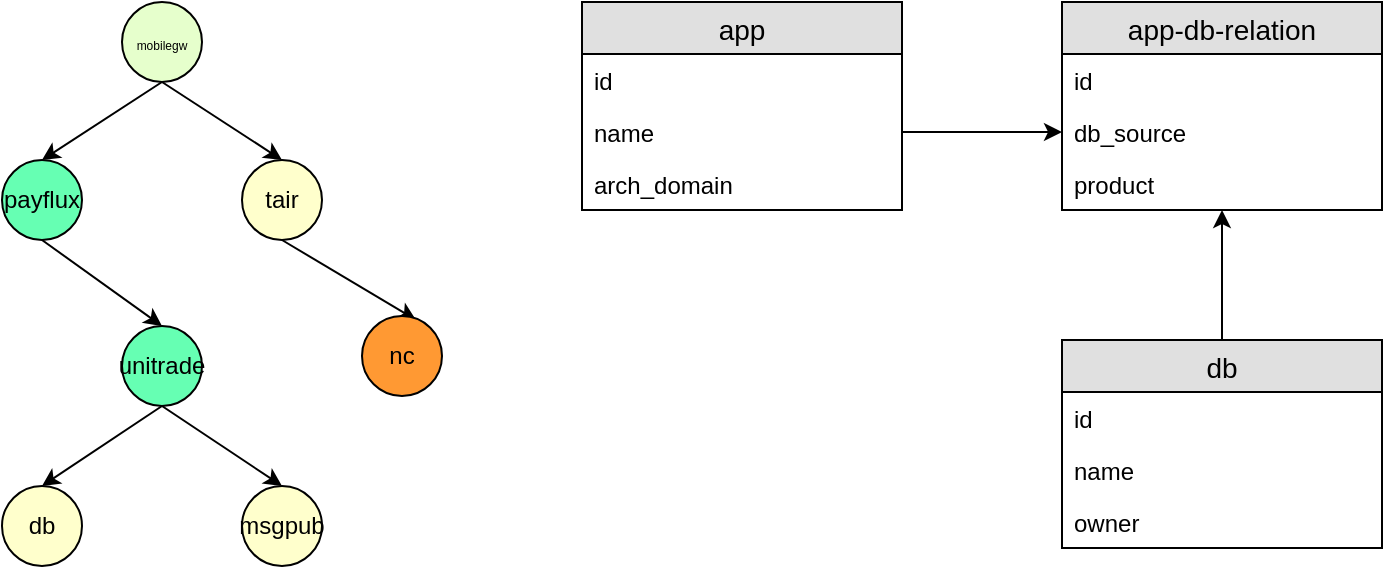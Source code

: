 <mxfile pages="1" version="11.2.5" type="github"><diagram id="Tp7v_etHyiBewUiMCJte" name="Page-1"><mxGraphModel dx="1307" dy="742" grid="1" gridSize="10" guides="1" tooltips="1" connect="1" arrows="1" fold="1" page="1" pageScale="1" pageWidth="827" pageHeight="1169" math="0" shadow="0"><root><mxCell id="0"/><mxCell id="1" parent="0"/><mxCell id="q-39iIVSCnKI8n1aJxnr-1" value="app" style="swimlane;fontStyle=0;childLayout=stackLayout;horizontal=1;startSize=26;fillColor=#e0e0e0;horizontalStack=0;resizeParent=1;resizeParentMax=0;resizeLast=0;collapsible=1;marginBottom=0;swimlaneFillColor=#ffffff;align=center;fontSize=14;" vertex="1" parent="1"><mxGeometry x="350" y="167" width="160" height="104" as="geometry"/></mxCell><mxCell id="q-39iIVSCnKI8n1aJxnr-2" value="id" style="text;strokeColor=none;fillColor=none;spacingLeft=4;spacingRight=4;overflow=hidden;rotatable=0;points=[[0,0.5],[1,0.5]];portConstraint=eastwest;fontSize=12;" vertex="1" parent="q-39iIVSCnKI8n1aJxnr-1"><mxGeometry y="26" width="160" height="26" as="geometry"/></mxCell><mxCell id="q-39iIVSCnKI8n1aJxnr-3" value="name" style="text;strokeColor=none;fillColor=none;spacingLeft=4;spacingRight=4;overflow=hidden;rotatable=0;points=[[0,0.5],[1,0.5]];portConstraint=eastwest;fontSize=12;" vertex="1" parent="q-39iIVSCnKI8n1aJxnr-1"><mxGeometry y="52" width="160" height="26" as="geometry"/></mxCell><mxCell id="q-39iIVSCnKI8n1aJxnr-4" value="arch_domain" style="text;strokeColor=none;fillColor=none;spacingLeft=4;spacingRight=4;overflow=hidden;rotatable=0;points=[[0,0.5],[1,0.5]];portConstraint=eastwest;fontSize=12;" vertex="1" parent="q-39iIVSCnKI8n1aJxnr-1"><mxGeometry y="78" width="160" height="26" as="geometry"/></mxCell><mxCell id="q-39iIVSCnKI8n1aJxnr-5" value="app-db-relation" style="swimlane;fontStyle=0;childLayout=stackLayout;horizontal=1;startSize=26;fillColor=#e0e0e0;horizontalStack=0;resizeParent=1;resizeParentMax=0;resizeLast=0;collapsible=1;marginBottom=0;swimlaneFillColor=#ffffff;align=center;fontSize=14;" vertex="1" parent="1"><mxGeometry x="590" y="167" width="160" height="104" as="geometry"/></mxCell><mxCell id="q-39iIVSCnKI8n1aJxnr-6" value="id" style="text;strokeColor=none;fillColor=none;spacingLeft=4;spacingRight=4;overflow=hidden;rotatable=0;points=[[0,0.5],[1,0.5]];portConstraint=eastwest;fontSize=12;" vertex="1" parent="q-39iIVSCnKI8n1aJxnr-5"><mxGeometry y="26" width="160" height="26" as="geometry"/></mxCell><mxCell id="q-39iIVSCnKI8n1aJxnr-7" value="db_source" style="text;strokeColor=none;fillColor=none;spacingLeft=4;spacingRight=4;overflow=hidden;rotatable=0;points=[[0,0.5],[1,0.5]];portConstraint=eastwest;fontSize=12;" vertex="1" parent="q-39iIVSCnKI8n1aJxnr-5"><mxGeometry y="52" width="160" height="26" as="geometry"/></mxCell><mxCell id="q-39iIVSCnKI8n1aJxnr-8" value="product" style="text;strokeColor=none;fillColor=none;spacingLeft=4;spacingRight=4;overflow=hidden;rotatable=0;points=[[0,0.5],[1,0.5]];portConstraint=eastwest;fontSize=12;" vertex="1" parent="q-39iIVSCnKI8n1aJxnr-5"><mxGeometry y="78" width="160" height="26" as="geometry"/></mxCell><mxCell id="q-39iIVSCnKI8n1aJxnr-34" style="edgeStyle=none;rounded=0;orthogonalLoop=1;jettySize=auto;html=1;exitX=0.5;exitY=0;exitDx=0;exitDy=0;fillColor=#66FFB3;" edge="1" parent="1" source="q-39iIVSCnKI8n1aJxnr-9" target="q-39iIVSCnKI8n1aJxnr-8"><mxGeometry relative="1" as="geometry"/></mxCell><mxCell id="q-39iIVSCnKI8n1aJxnr-9" value="db" style="swimlane;fontStyle=0;childLayout=stackLayout;horizontal=1;startSize=26;fillColor=#e0e0e0;horizontalStack=0;resizeParent=1;resizeParentMax=0;resizeLast=0;collapsible=1;marginBottom=0;swimlaneFillColor=#ffffff;align=center;fontSize=14;" vertex="1" parent="1"><mxGeometry x="590" y="336" width="160" height="104" as="geometry"/></mxCell><mxCell id="q-39iIVSCnKI8n1aJxnr-10" value="id" style="text;strokeColor=none;fillColor=none;spacingLeft=4;spacingRight=4;overflow=hidden;rotatable=0;points=[[0,0.5],[1,0.5]];portConstraint=eastwest;fontSize=12;" vertex="1" parent="q-39iIVSCnKI8n1aJxnr-9"><mxGeometry y="26" width="160" height="26" as="geometry"/></mxCell><mxCell id="q-39iIVSCnKI8n1aJxnr-11" value="name" style="text;strokeColor=none;fillColor=none;spacingLeft=4;spacingRight=4;overflow=hidden;rotatable=0;points=[[0,0.5],[1,0.5]];portConstraint=eastwest;fontSize=12;" vertex="1" parent="q-39iIVSCnKI8n1aJxnr-9"><mxGeometry y="52" width="160" height="26" as="geometry"/></mxCell><mxCell id="q-39iIVSCnKI8n1aJxnr-12" value="owner" style="text;strokeColor=none;fillColor=none;spacingLeft=4;spacingRight=4;overflow=hidden;rotatable=0;points=[[0,0.5],[1,0.5]];portConstraint=eastwest;fontSize=12;" vertex="1" parent="q-39iIVSCnKI8n1aJxnr-9"><mxGeometry y="78" width="160" height="26" as="geometry"/></mxCell><mxCell id="q-39iIVSCnKI8n1aJxnr-21" style="edgeStyle=none;rounded=0;orthogonalLoop=1;jettySize=auto;html=1;entryX=0.5;entryY=0;entryDx=0;entryDy=0;fillColor=#66FFB3;exitX=0.5;exitY=1;exitDx=0;exitDy=0;" edge="1" parent="1" source="q-39iIVSCnKI8n1aJxnr-13" target="q-39iIVSCnKI8n1aJxnr-14"><mxGeometry relative="1" as="geometry"/></mxCell><mxCell id="q-39iIVSCnKI8n1aJxnr-22" style="edgeStyle=none;rounded=0;orthogonalLoop=1;jettySize=auto;html=1;exitX=0.5;exitY=1;exitDx=0;exitDy=0;entryX=0.5;entryY=0;entryDx=0;entryDy=0;fillColor=#66FFB3;" edge="1" parent="1" source="q-39iIVSCnKI8n1aJxnr-13" target="q-39iIVSCnKI8n1aJxnr-15"><mxGeometry relative="1" as="geometry"/></mxCell><mxCell id="q-39iIVSCnKI8n1aJxnr-13" value="&lt;font style=&quot;font-size: 6px&quot;&gt;mobilegw&lt;/font&gt;" style="ellipse;whiteSpace=wrap;html=1;aspect=fixed;fillColor=#E6FFCC;" vertex="1" parent="1"><mxGeometry x="120" y="167" width="40" height="40" as="geometry"/></mxCell><mxCell id="q-39iIVSCnKI8n1aJxnr-23" style="edgeStyle=none;rounded=0;orthogonalLoop=1;jettySize=auto;html=1;exitX=0.5;exitY=1;exitDx=0;exitDy=0;entryX=0.5;entryY=0;entryDx=0;entryDy=0;fillColor=#66FFB3;" edge="1" parent="1" source="q-39iIVSCnKI8n1aJxnr-14" target="q-39iIVSCnKI8n1aJxnr-17"><mxGeometry relative="1" as="geometry"/></mxCell><mxCell id="q-39iIVSCnKI8n1aJxnr-14" value="payflux" style="ellipse;whiteSpace=wrap;html=1;aspect=fixed;fillColor=#66FFB3;" vertex="1" parent="1"><mxGeometry x="60" y="246" width="40" height="40" as="geometry"/></mxCell><mxCell id="q-39iIVSCnKI8n1aJxnr-25" style="edgeStyle=none;rounded=0;orthogonalLoop=1;jettySize=auto;html=1;exitX=0.5;exitY=1;exitDx=0;exitDy=0;entryX=0.675;entryY=0.05;entryDx=0;entryDy=0;entryPerimeter=0;fillColor=#66FFB3;" edge="1" parent="1" source="q-39iIVSCnKI8n1aJxnr-15" target="q-39iIVSCnKI8n1aJxnr-18"><mxGeometry relative="1" as="geometry"/></mxCell><mxCell id="q-39iIVSCnKI8n1aJxnr-15" value="tair" style="ellipse;whiteSpace=wrap;html=1;aspect=fixed;fillColor=#FFFFCC;" vertex="1" parent="1"><mxGeometry x="180" y="246" width="40" height="40" as="geometry"/></mxCell><mxCell id="q-39iIVSCnKI8n1aJxnr-26" style="edgeStyle=none;rounded=0;orthogonalLoop=1;jettySize=auto;html=1;exitX=0.5;exitY=1;exitDx=0;exitDy=0;entryX=0.5;entryY=0;entryDx=0;entryDy=0;fillColor=#66FFB3;" edge="1" parent="1" source="q-39iIVSCnKI8n1aJxnr-17" target="q-39iIVSCnKI8n1aJxnr-19"><mxGeometry relative="1" as="geometry"/></mxCell><mxCell id="q-39iIVSCnKI8n1aJxnr-27" style="edgeStyle=none;rounded=0;orthogonalLoop=1;jettySize=auto;html=1;exitX=0.5;exitY=1;exitDx=0;exitDy=0;entryX=0.5;entryY=0;entryDx=0;entryDy=0;fillColor=#66FFB3;" edge="1" parent="1" source="q-39iIVSCnKI8n1aJxnr-17" target="q-39iIVSCnKI8n1aJxnr-20"><mxGeometry relative="1" as="geometry"/></mxCell><mxCell id="q-39iIVSCnKI8n1aJxnr-17" value="unitrade" style="ellipse;whiteSpace=wrap;html=1;aspect=fixed;fillColor=#66FFB3;" vertex="1" parent="1"><mxGeometry x="120" y="329" width="40" height="40" as="geometry"/></mxCell><mxCell id="q-39iIVSCnKI8n1aJxnr-18" value="nc" style="ellipse;whiteSpace=wrap;html=1;aspect=fixed;fillColor=#FF9933;" vertex="1" parent="1"><mxGeometry x="240" y="324" width="40" height="40" as="geometry"/></mxCell><mxCell id="q-39iIVSCnKI8n1aJxnr-19" value="db" style="ellipse;whiteSpace=wrap;html=1;aspect=fixed;fillColor=#FFFFCC;" vertex="1" parent="1"><mxGeometry x="60" y="409" width="40" height="40" as="geometry"/></mxCell><mxCell id="q-39iIVSCnKI8n1aJxnr-20" value="msgpub" style="ellipse;whiteSpace=wrap;html=1;aspect=fixed;fillColor=#FFFFCC;" vertex="1" parent="1"><mxGeometry x="180" y="409" width="40" height="40" as="geometry"/></mxCell><mxCell id="q-39iIVSCnKI8n1aJxnr-30" style="edgeStyle=none;rounded=0;orthogonalLoop=1;jettySize=auto;html=1;exitX=1;exitY=0.5;exitDx=0;exitDy=0;entryX=0;entryY=0.5;entryDx=0;entryDy=0;" edge="1" parent="1" source="q-39iIVSCnKI8n1aJxnr-3" target="q-39iIVSCnKI8n1aJxnr-7"><mxGeometry relative="1" as="geometry"/></mxCell></root></mxGraphModel></diagram></mxfile>